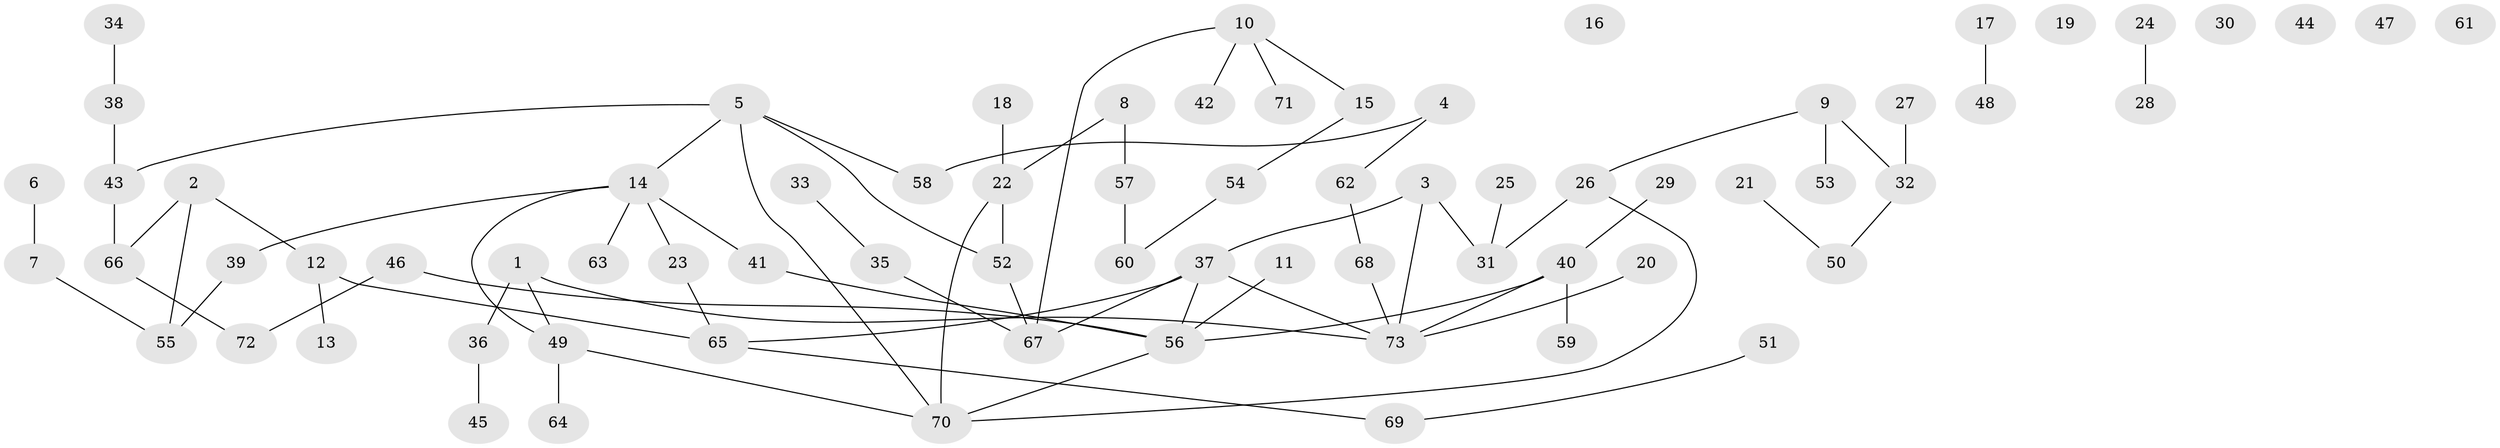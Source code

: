 // Generated by graph-tools (version 1.1) at 2025/39/03/09/25 04:39:20]
// undirected, 73 vertices, 78 edges
graph export_dot {
graph [start="1"]
  node [color=gray90,style=filled];
  1;
  2;
  3;
  4;
  5;
  6;
  7;
  8;
  9;
  10;
  11;
  12;
  13;
  14;
  15;
  16;
  17;
  18;
  19;
  20;
  21;
  22;
  23;
  24;
  25;
  26;
  27;
  28;
  29;
  30;
  31;
  32;
  33;
  34;
  35;
  36;
  37;
  38;
  39;
  40;
  41;
  42;
  43;
  44;
  45;
  46;
  47;
  48;
  49;
  50;
  51;
  52;
  53;
  54;
  55;
  56;
  57;
  58;
  59;
  60;
  61;
  62;
  63;
  64;
  65;
  66;
  67;
  68;
  69;
  70;
  71;
  72;
  73;
  1 -- 36;
  1 -- 49;
  1 -- 73;
  2 -- 12;
  2 -- 55;
  2 -- 66;
  3 -- 31;
  3 -- 37;
  3 -- 73;
  4 -- 58;
  4 -- 62;
  5 -- 14;
  5 -- 43;
  5 -- 52;
  5 -- 58;
  5 -- 70;
  6 -- 7;
  7 -- 55;
  8 -- 22;
  8 -- 57;
  9 -- 26;
  9 -- 32;
  9 -- 53;
  10 -- 15;
  10 -- 42;
  10 -- 67;
  10 -- 71;
  11 -- 56;
  12 -- 13;
  12 -- 65;
  14 -- 23;
  14 -- 39;
  14 -- 41;
  14 -- 49;
  14 -- 63;
  15 -- 54;
  17 -- 48;
  18 -- 22;
  20 -- 73;
  21 -- 50;
  22 -- 52;
  22 -- 70;
  23 -- 65;
  24 -- 28;
  25 -- 31;
  26 -- 31;
  26 -- 70;
  27 -- 32;
  29 -- 40;
  32 -- 50;
  33 -- 35;
  34 -- 38;
  35 -- 67;
  36 -- 45;
  37 -- 56;
  37 -- 65;
  37 -- 67;
  37 -- 73;
  38 -- 43;
  39 -- 55;
  40 -- 56;
  40 -- 59;
  40 -- 73;
  41 -- 56;
  43 -- 66;
  46 -- 56;
  46 -- 72;
  49 -- 64;
  49 -- 70;
  51 -- 69;
  52 -- 67;
  54 -- 60;
  56 -- 70;
  57 -- 60;
  62 -- 68;
  65 -- 69;
  66 -- 72;
  68 -- 73;
}
